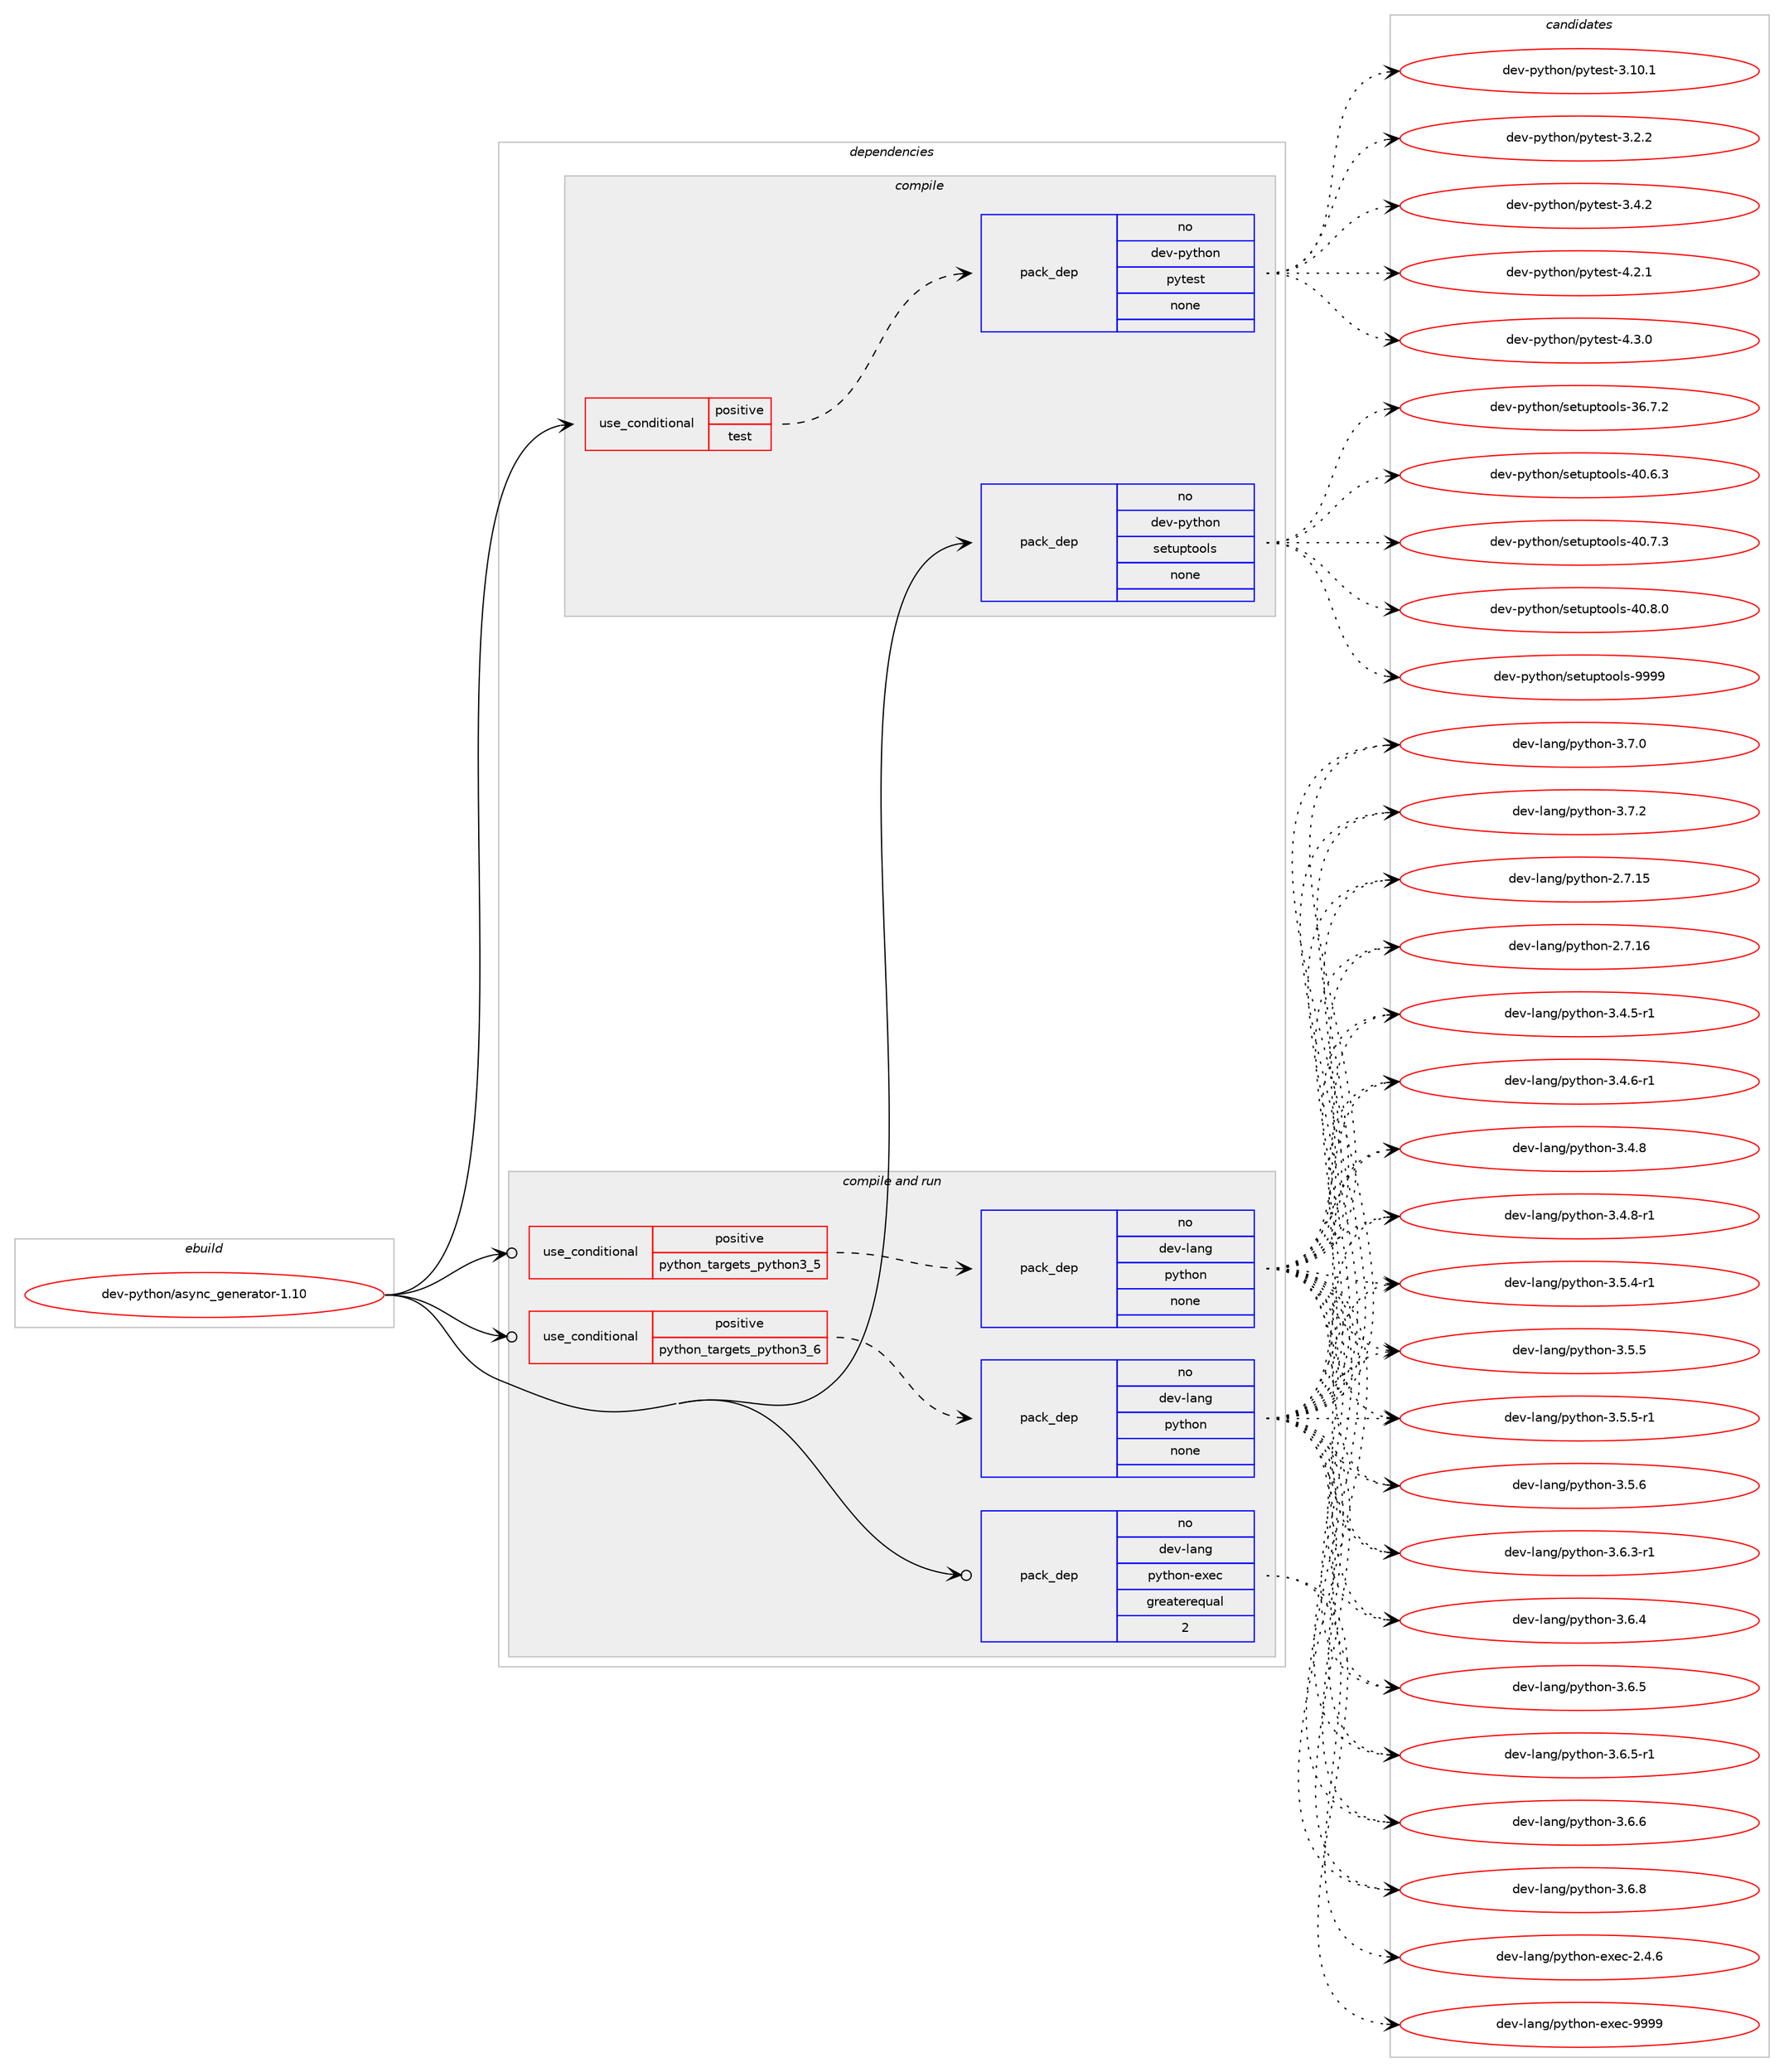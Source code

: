 digraph prolog {

# *************
# Graph options
# *************

newrank=true;
concentrate=true;
compound=true;
graph [rankdir=LR,fontname=Helvetica,fontsize=10,ranksep=1.5];#, ranksep=2.5, nodesep=0.2];
edge  [arrowhead=vee];
node  [fontname=Helvetica,fontsize=10];

# **********
# The ebuild
# **********

subgraph cluster_leftcol {
color=gray;
rank=same;
label=<<i>ebuild</i>>;
id [label="dev-python/async_generator-1.10", color=red, width=4, href="../dev-python/async_generator-1.10.svg"];
}

# ****************
# The dependencies
# ****************

subgraph cluster_midcol {
color=gray;
label=<<i>dependencies</i>>;
subgraph cluster_compile {
fillcolor="#eeeeee";
style=filled;
label=<<i>compile</i>>;
subgraph cond371127 {
dependency1399381 [label=<<TABLE BORDER="0" CELLBORDER="1" CELLSPACING="0" CELLPADDING="4"><TR><TD ROWSPAN="3" CELLPADDING="10">use_conditional</TD></TR><TR><TD>positive</TD></TR><TR><TD>test</TD></TR></TABLE>>, shape=none, color=red];
subgraph pack1005029 {
dependency1399382 [label=<<TABLE BORDER="0" CELLBORDER="1" CELLSPACING="0" CELLPADDING="4" WIDTH="220"><TR><TD ROWSPAN="6" CELLPADDING="30">pack_dep</TD></TR><TR><TD WIDTH="110">no</TD></TR><TR><TD>dev-python</TD></TR><TR><TD>pytest</TD></TR><TR><TD>none</TD></TR><TR><TD></TD></TR></TABLE>>, shape=none, color=blue];
}
dependency1399381:e -> dependency1399382:w [weight=20,style="dashed",arrowhead="vee"];
}
id:e -> dependency1399381:w [weight=20,style="solid",arrowhead="vee"];
subgraph pack1005030 {
dependency1399383 [label=<<TABLE BORDER="0" CELLBORDER="1" CELLSPACING="0" CELLPADDING="4" WIDTH="220"><TR><TD ROWSPAN="6" CELLPADDING="30">pack_dep</TD></TR><TR><TD WIDTH="110">no</TD></TR><TR><TD>dev-python</TD></TR><TR><TD>setuptools</TD></TR><TR><TD>none</TD></TR><TR><TD></TD></TR></TABLE>>, shape=none, color=blue];
}
id:e -> dependency1399383:w [weight=20,style="solid",arrowhead="vee"];
}
subgraph cluster_compileandrun {
fillcolor="#eeeeee";
style=filled;
label=<<i>compile and run</i>>;
subgraph cond371128 {
dependency1399384 [label=<<TABLE BORDER="0" CELLBORDER="1" CELLSPACING="0" CELLPADDING="4"><TR><TD ROWSPAN="3" CELLPADDING="10">use_conditional</TD></TR><TR><TD>positive</TD></TR><TR><TD>python_targets_python3_5</TD></TR></TABLE>>, shape=none, color=red];
subgraph pack1005031 {
dependency1399385 [label=<<TABLE BORDER="0" CELLBORDER="1" CELLSPACING="0" CELLPADDING="4" WIDTH="220"><TR><TD ROWSPAN="6" CELLPADDING="30">pack_dep</TD></TR><TR><TD WIDTH="110">no</TD></TR><TR><TD>dev-lang</TD></TR><TR><TD>python</TD></TR><TR><TD>none</TD></TR><TR><TD></TD></TR></TABLE>>, shape=none, color=blue];
}
dependency1399384:e -> dependency1399385:w [weight=20,style="dashed",arrowhead="vee"];
}
id:e -> dependency1399384:w [weight=20,style="solid",arrowhead="odotvee"];
subgraph cond371129 {
dependency1399386 [label=<<TABLE BORDER="0" CELLBORDER="1" CELLSPACING="0" CELLPADDING="4"><TR><TD ROWSPAN="3" CELLPADDING="10">use_conditional</TD></TR><TR><TD>positive</TD></TR><TR><TD>python_targets_python3_6</TD></TR></TABLE>>, shape=none, color=red];
subgraph pack1005032 {
dependency1399387 [label=<<TABLE BORDER="0" CELLBORDER="1" CELLSPACING="0" CELLPADDING="4" WIDTH="220"><TR><TD ROWSPAN="6" CELLPADDING="30">pack_dep</TD></TR><TR><TD WIDTH="110">no</TD></TR><TR><TD>dev-lang</TD></TR><TR><TD>python</TD></TR><TR><TD>none</TD></TR><TR><TD></TD></TR></TABLE>>, shape=none, color=blue];
}
dependency1399386:e -> dependency1399387:w [weight=20,style="dashed",arrowhead="vee"];
}
id:e -> dependency1399386:w [weight=20,style="solid",arrowhead="odotvee"];
subgraph pack1005033 {
dependency1399388 [label=<<TABLE BORDER="0" CELLBORDER="1" CELLSPACING="0" CELLPADDING="4" WIDTH="220"><TR><TD ROWSPAN="6" CELLPADDING="30">pack_dep</TD></TR><TR><TD WIDTH="110">no</TD></TR><TR><TD>dev-lang</TD></TR><TR><TD>python-exec</TD></TR><TR><TD>greaterequal</TD></TR><TR><TD>2</TD></TR></TABLE>>, shape=none, color=blue];
}
id:e -> dependency1399388:w [weight=20,style="solid",arrowhead="odotvee"];
}
subgraph cluster_run {
fillcolor="#eeeeee";
style=filled;
label=<<i>run</i>>;
}
}

# **************
# The candidates
# **************

subgraph cluster_choices {
rank=same;
color=gray;
label=<<i>candidates</i>>;

subgraph choice1005029 {
color=black;
nodesep=1;
choice100101118451121211161041111104711212111610111511645514649484649 [label="dev-python/pytest-3.10.1", color=red, width=4,href="../dev-python/pytest-3.10.1.svg"];
choice1001011184511212111610411111047112121116101115116455146504650 [label="dev-python/pytest-3.2.2", color=red, width=4,href="../dev-python/pytest-3.2.2.svg"];
choice1001011184511212111610411111047112121116101115116455146524650 [label="dev-python/pytest-3.4.2", color=red, width=4,href="../dev-python/pytest-3.4.2.svg"];
choice1001011184511212111610411111047112121116101115116455246504649 [label="dev-python/pytest-4.2.1", color=red, width=4,href="../dev-python/pytest-4.2.1.svg"];
choice1001011184511212111610411111047112121116101115116455246514648 [label="dev-python/pytest-4.3.0", color=red, width=4,href="../dev-python/pytest-4.3.0.svg"];
dependency1399382:e -> choice100101118451121211161041111104711212111610111511645514649484649:w [style=dotted,weight="100"];
dependency1399382:e -> choice1001011184511212111610411111047112121116101115116455146504650:w [style=dotted,weight="100"];
dependency1399382:e -> choice1001011184511212111610411111047112121116101115116455146524650:w [style=dotted,weight="100"];
dependency1399382:e -> choice1001011184511212111610411111047112121116101115116455246504649:w [style=dotted,weight="100"];
dependency1399382:e -> choice1001011184511212111610411111047112121116101115116455246514648:w [style=dotted,weight="100"];
}
subgraph choice1005030 {
color=black;
nodesep=1;
choice100101118451121211161041111104711510111611711211611111110811545515446554650 [label="dev-python/setuptools-36.7.2", color=red, width=4,href="../dev-python/setuptools-36.7.2.svg"];
choice100101118451121211161041111104711510111611711211611111110811545524846544651 [label="dev-python/setuptools-40.6.3", color=red, width=4,href="../dev-python/setuptools-40.6.3.svg"];
choice100101118451121211161041111104711510111611711211611111110811545524846554651 [label="dev-python/setuptools-40.7.3", color=red, width=4,href="../dev-python/setuptools-40.7.3.svg"];
choice100101118451121211161041111104711510111611711211611111110811545524846564648 [label="dev-python/setuptools-40.8.0", color=red, width=4,href="../dev-python/setuptools-40.8.0.svg"];
choice10010111845112121116104111110471151011161171121161111111081154557575757 [label="dev-python/setuptools-9999", color=red, width=4,href="../dev-python/setuptools-9999.svg"];
dependency1399383:e -> choice100101118451121211161041111104711510111611711211611111110811545515446554650:w [style=dotted,weight="100"];
dependency1399383:e -> choice100101118451121211161041111104711510111611711211611111110811545524846544651:w [style=dotted,weight="100"];
dependency1399383:e -> choice100101118451121211161041111104711510111611711211611111110811545524846554651:w [style=dotted,weight="100"];
dependency1399383:e -> choice100101118451121211161041111104711510111611711211611111110811545524846564648:w [style=dotted,weight="100"];
dependency1399383:e -> choice10010111845112121116104111110471151011161171121161111111081154557575757:w [style=dotted,weight="100"];
}
subgraph choice1005031 {
color=black;
nodesep=1;
choice10010111845108971101034711212111610411111045504655464953 [label="dev-lang/python-2.7.15", color=red, width=4,href="../dev-lang/python-2.7.15.svg"];
choice10010111845108971101034711212111610411111045504655464954 [label="dev-lang/python-2.7.16", color=red, width=4,href="../dev-lang/python-2.7.16.svg"];
choice1001011184510897110103471121211161041111104551465246534511449 [label="dev-lang/python-3.4.5-r1", color=red, width=4,href="../dev-lang/python-3.4.5-r1.svg"];
choice1001011184510897110103471121211161041111104551465246544511449 [label="dev-lang/python-3.4.6-r1", color=red, width=4,href="../dev-lang/python-3.4.6-r1.svg"];
choice100101118451089711010347112121116104111110455146524656 [label="dev-lang/python-3.4.8", color=red, width=4,href="../dev-lang/python-3.4.8.svg"];
choice1001011184510897110103471121211161041111104551465246564511449 [label="dev-lang/python-3.4.8-r1", color=red, width=4,href="../dev-lang/python-3.4.8-r1.svg"];
choice1001011184510897110103471121211161041111104551465346524511449 [label="dev-lang/python-3.5.4-r1", color=red, width=4,href="../dev-lang/python-3.5.4-r1.svg"];
choice100101118451089711010347112121116104111110455146534653 [label="dev-lang/python-3.5.5", color=red, width=4,href="../dev-lang/python-3.5.5.svg"];
choice1001011184510897110103471121211161041111104551465346534511449 [label="dev-lang/python-3.5.5-r1", color=red, width=4,href="../dev-lang/python-3.5.5-r1.svg"];
choice100101118451089711010347112121116104111110455146534654 [label="dev-lang/python-3.5.6", color=red, width=4,href="../dev-lang/python-3.5.6.svg"];
choice1001011184510897110103471121211161041111104551465446514511449 [label="dev-lang/python-3.6.3-r1", color=red, width=4,href="../dev-lang/python-3.6.3-r1.svg"];
choice100101118451089711010347112121116104111110455146544652 [label="dev-lang/python-3.6.4", color=red, width=4,href="../dev-lang/python-3.6.4.svg"];
choice100101118451089711010347112121116104111110455146544653 [label="dev-lang/python-3.6.5", color=red, width=4,href="../dev-lang/python-3.6.5.svg"];
choice1001011184510897110103471121211161041111104551465446534511449 [label="dev-lang/python-3.6.5-r1", color=red, width=4,href="../dev-lang/python-3.6.5-r1.svg"];
choice100101118451089711010347112121116104111110455146544654 [label="dev-lang/python-3.6.6", color=red, width=4,href="../dev-lang/python-3.6.6.svg"];
choice100101118451089711010347112121116104111110455146544656 [label="dev-lang/python-3.6.8", color=red, width=4,href="../dev-lang/python-3.6.8.svg"];
choice100101118451089711010347112121116104111110455146554648 [label="dev-lang/python-3.7.0", color=red, width=4,href="../dev-lang/python-3.7.0.svg"];
choice100101118451089711010347112121116104111110455146554650 [label="dev-lang/python-3.7.2", color=red, width=4,href="../dev-lang/python-3.7.2.svg"];
dependency1399385:e -> choice10010111845108971101034711212111610411111045504655464953:w [style=dotted,weight="100"];
dependency1399385:e -> choice10010111845108971101034711212111610411111045504655464954:w [style=dotted,weight="100"];
dependency1399385:e -> choice1001011184510897110103471121211161041111104551465246534511449:w [style=dotted,weight="100"];
dependency1399385:e -> choice1001011184510897110103471121211161041111104551465246544511449:w [style=dotted,weight="100"];
dependency1399385:e -> choice100101118451089711010347112121116104111110455146524656:w [style=dotted,weight="100"];
dependency1399385:e -> choice1001011184510897110103471121211161041111104551465246564511449:w [style=dotted,weight="100"];
dependency1399385:e -> choice1001011184510897110103471121211161041111104551465346524511449:w [style=dotted,weight="100"];
dependency1399385:e -> choice100101118451089711010347112121116104111110455146534653:w [style=dotted,weight="100"];
dependency1399385:e -> choice1001011184510897110103471121211161041111104551465346534511449:w [style=dotted,weight="100"];
dependency1399385:e -> choice100101118451089711010347112121116104111110455146534654:w [style=dotted,weight="100"];
dependency1399385:e -> choice1001011184510897110103471121211161041111104551465446514511449:w [style=dotted,weight="100"];
dependency1399385:e -> choice100101118451089711010347112121116104111110455146544652:w [style=dotted,weight="100"];
dependency1399385:e -> choice100101118451089711010347112121116104111110455146544653:w [style=dotted,weight="100"];
dependency1399385:e -> choice1001011184510897110103471121211161041111104551465446534511449:w [style=dotted,weight="100"];
dependency1399385:e -> choice100101118451089711010347112121116104111110455146544654:w [style=dotted,weight="100"];
dependency1399385:e -> choice100101118451089711010347112121116104111110455146544656:w [style=dotted,weight="100"];
dependency1399385:e -> choice100101118451089711010347112121116104111110455146554648:w [style=dotted,weight="100"];
dependency1399385:e -> choice100101118451089711010347112121116104111110455146554650:w [style=dotted,weight="100"];
}
subgraph choice1005032 {
color=black;
nodesep=1;
choice10010111845108971101034711212111610411111045504655464953 [label="dev-lang/python-2.7.15", color=red, width=4,href="../dev-lang/python-2.7.15.svg"];
choice10010111845108971101034711212111610411111045504655464954 [label="dev-lang/python-2.7.16", color=red, width=4,href="../dev-lang/python-2.7.16.svg"];
choice1001011184510897110103471121211161041111104551465246534511449 [label="dev-lang/python-3.4.5-r1", color=red, width=4,href="../dev-lang/python-3.4.5-r1.svg"];
choice1001011184510897110103471121211161041111104551465246544511449 [label="dev-lang/python-3.4.6-r1", color=red, width=4,href="../dev-lang/python-3.4.6-r1.svg"];
choice100101118451089711010347112121116104111110455146524656 [label="dev-lang/python-3.4.8", color=red, width=4,href="../dev-lang/python-3.4.8.svg"];
choice1001011184510897110103471121211161041111104551465246564511449 [label="dev-lang/python-3.4.8-r1", color=red, width=4,href="../dev-lang/python-3.4.8-r1.svg"];
choice1001011184510897110103471121211161041111104551465346524511449 [label="dev-lang/python-3.5.4-r1", color=red, width=4,href="../dev-lang/python-3.5.4-r1.svg"];
choice100101118451089711010347112121116104111110455146534653 [label="dev-lang/python-3.5.5", color=red, width=4,href="../dev-lang/python-3.5.5.svg"];
choice1001011184510897110103471121211161041111104551465346534511449 [label="dev-lang/python-3.5.5-r1", color=red, width=4,href="../dev-lang/python-3.5.5-r1.svg"];
choice100101118451089711010347112121116104111110455146534654 [label="dev-lang/python-3.5.6", color=red, width=4,href="../dev-lang/python-3.5.6.svg"];
choice1001011184510897110103471121211161041111104551465446514511449 [label="dev-lang/python-3.6.3-r1", color=red, width=4,href="../dev-lang/python-3.6.3-r1.svg"];
choice100101118451089711010347112121116104111110455146544652 [label="dev-lang/python-3.6.4", color=red, width=4,href="../dev-lang/python-3.6.4.svg"];
choice100101118451089711010347112121116104111110455146544653 [label="dev-lang/python-3.6.5", color=red, width=4,href="../dev-lang/python-3.6.5.svg"];
choice1001011184510897110103471121211161041111104551465446534511449 [label="dev-lang/python-3.6.5-r1", color=red, width=4,href="../dev-lang/python-3.6.5-r1.svg"];
choice100101118451089711010347112121116104111110455146544654 [label="dev-lang/python-3.6.6", color=red, width=4,href="../dev-lang/python-3.6.6.svg"];
choice100101118451089711010347112121116104111110455146544656 [label="dev-lang/python-3.6.8", color=red, width=4,href="../dev-lang/python-3.6.8.svg"];
choice100101118451089711010347112121116104111110455146554648 [label="dev-lang/python-3.7.0", color=red, width=4,href="../dev-lang/python-3.7.0.svg"];
choice100101118451089711010347112121116104111110455146554650 [label="dev-lang/python-3.7.2", color=red, width=4,href="../dev-lang/python-3.7.2.svg"];
dependency1399387:e -> choice10010111845108971101034711212111610411111045504655464953:w [style=dotted,weight="100"];
dependency1399387:e -> choice10010111845108971101034711212111610411111045504655464954:w [style=dotted,weight="100"];
dependency1399387:e -> choice1001011184510897110103471121211161041111104551465246534511449:w [style=dotted,weight="100"];
dependency1399387:e -> choice1001011184510897110103471121211161041111104551465246544511449:w [style=dotted,weight="100"];
dependency1399387:e -> choice100101118451089711010347112121116104111110455146524656:w [style=dotted,weight="100"];
dependency1399387:e -> choice1001011184510897110103471121211161041111104551465246564511449:w [style=dotted,weight="100"];
dependency1399387:e -> choice1001011184510897110103471121211161041111104551465346524511449:w [style=dotted,weight="100"];
dependency1399387:e -> choice100101118451089711010347112121116104111110455146534653:w [style=dotted,weight="100"];
dependency1399387:e -> choice1001011184510897110103471121211161041111104551465346534511449:w [style=dotted,weight="100"];
dependency1399387:e -> choice100101118451089711010347112121116104111110455146534654:w [style=dotted,weight="100"];
dependency1399387:e -> choice1001011184510897110103471121211161041111104551465446514511449:w [style=dotted,weight="100"];
dependency1399387:e -> choice100101118451089711010347112121116104111110455146544652:w [style=dotted,weight="100"];
dependency1399387:e -> choice100101118451089711010347112121116104111110455146544653:w [style=dotted,weight="100"];
dependency1399387:e -> choice1001011184510897110103471121211161041111104551465446534511449:w [style=dotted,weight="100"];
dependency1399387:e -> choice100101118451089711010347112121116104111110455146544654:w [style=dotted,weight="100"];
dependency1399387:e -> choice100101118451089711010347112121116104111110455146544656:w [style=dotted,weight="100"];
dependency1399387:e -> choice100101118451089711010347112121116104111110455146554648:w [style=dotted,weight="100"];
dependency1399387:e -> choice100101118451089711010347112121116104111110455146554650:w [style=dotted,weight="100"];
}
subgraph choice1005033 {
color=black;
nodesep=1;
choice1001011184510897110103471121211161041111104510112010199455046524654 [label="dev-lang/python-exec-2.4.6", color=red, width=4,href="../dev-lang/python-exec-2.4.6.svg"];
choice10010111845108971101034711212111610411111045101120101994557575757 [label="dev-lang/python-exec-9999", color=red, width=4,href="../dev-lang/python-exec-9999.svg"];
dependency1399388:e -> choice1001011184510897110103471121211161041111104510112010199455046524654:w [style=dotted,weight="100"];
dependency1399388:e -> choice10010111845108971101034711212111610411111045101120101994557575757:w [style=dotted,weight="100"];
}
}

}
